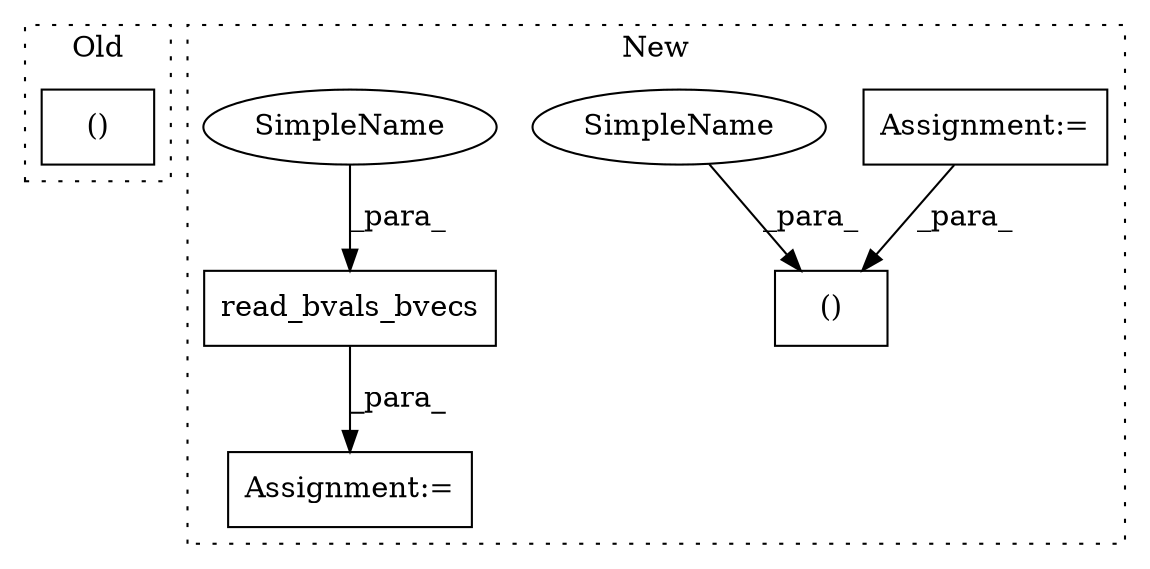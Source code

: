 digraph G {
subgraph cluster0 {
1 [label="()" a="106" s="1243" l="20" shape="box"];
label = "Old";
style="dotted";
}
subgraph cluster1 {
2 [label="read_bvals_bvecs" a="32" s="1562,1600" l="17,1" shape="box"];
3 [label="Assignment:=" a="7" s="1560" l="2" shape="box"];
4 [label="()" a="106" s="1380" l="57" shape="box"];
5 [label="Assignment:=" a="7" s="891" l="11" shape="box"];
6 [label="SimpleName" a="42" s="1427" l="10" shape="ellipse"];
7 [label="SimpleName" a="42" s="1590" l="10" shape="ellipse"];
label = "New";
style="dotted";
}
2 -> 3 [label="_para_"];
5 -> 4 [label="_para_"];
6 -> 4 [label="_para_"];
7 -> 2 [label="_para_"];
}
